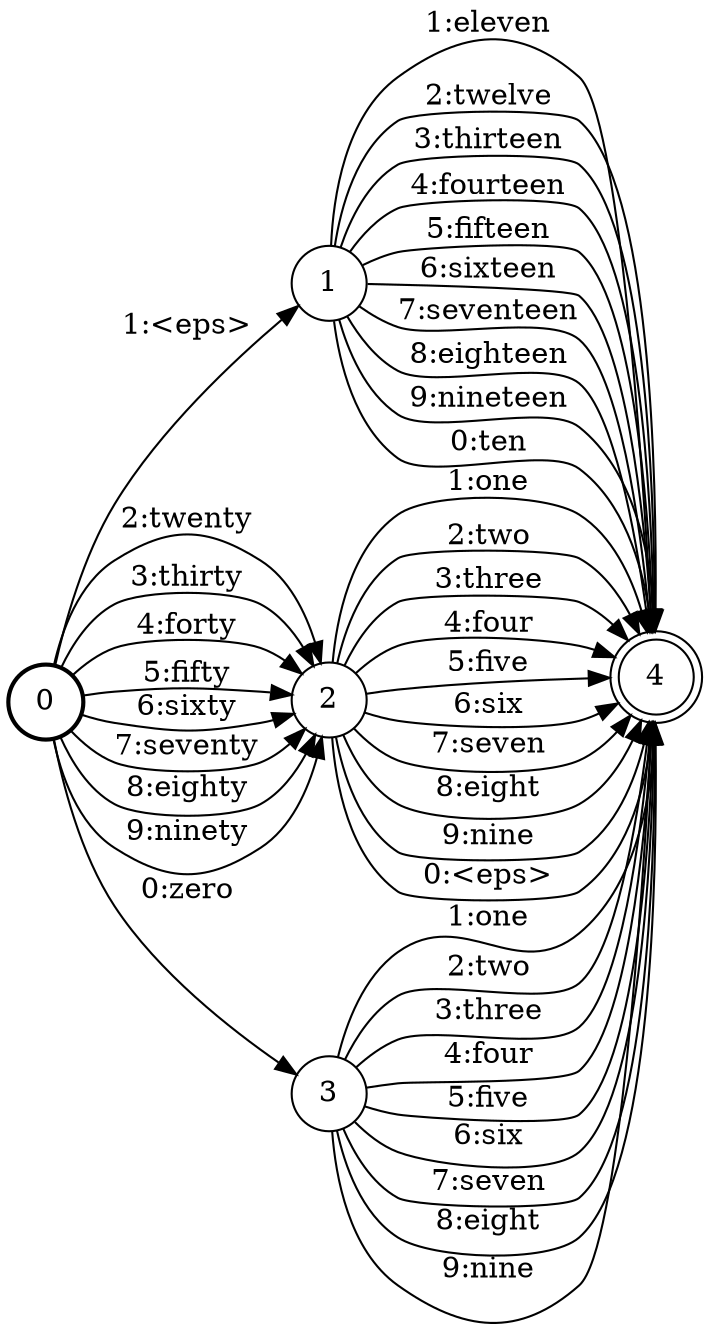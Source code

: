 digraph FST {
rankdir = LR;
size = "8.5,20";
label = "";
center = 1;
orientation = Portrait;
ranksep = "0.4";
nodesep = "0.01";
0 [label = "0", shape = circle, style = bold, fontsize = 14]
	0 -> 1 [label = "1:<eps>", fontsize = 14];
	0 -> 2 [label = "2:twenty", fontsize = 14];
	0 -> 2 [label = "3:thirty", fontsize = 14];
	0 -> 2 [label = "4:forty", fontsize = 14];
	0 -> 2 [label = "5:fifty", fontsize = 14];
	0 -> 2 [label = "6:sixty", fontsize = 14];
	0 -> 2 [label = "7:seventy", fontsize = 14];
	0 -> 2 [label = "8:eighty", fontsize = 14];
	0 -> 2 [label = "9:ninety", fontsize = 14];
	0 -> 3 [label = "0:zero", fontsize = 14];
1 [label = "1", shape = circle, style = solid, fontsize = 14]
	1 -> 4 [label = "1:eleven", fontsize = 14];
	1 -> 4 [label = "2:twelve", fontsize = 14];
	1 -> 4 [label = "3:thirteen", fontsize = 14];
	1 -> 4 [label = "4:fourteen", fontsize = 14];
	1 -> 4 [label = "5:fifteen", fontsize = 14];
	1 -> 4 [label = "6:sixteen", fontsize = 14];
	1 -> 4 [label = "7:seventeen", fontsize = 14];
	1 -> 4 [label = "8:eighteen", fontsize = 14];
	1 -> 4 [label = "9:nineteen", fontsize = 14];
	1 -> 4 [label = "0:ten", fontsize = 14];
2 [label = "2", shape = circle, style = solid, fontsize = 14]
	2 -> 4 [label = "1:one", fontsize = 14];
	2 -> 4 [label = "2:two", fontsize = 14];
	2 -> 4 [label = "3:three", fontsize = 14];
	2 -> 4 [label = "4:four", fontsize = 14];
	2 -> 4 [label = "5:five", fontsize = 14];
	2 -> 4 [label = "6:six", fontsize = 14];
	2 -> 4 [label = "7:seven", fontsize = 14];
	2 -> 4 [label = "8:eight", fontsize = 14];
	2 -> 4 [label = "9:nine", fontsize = 14];
	2 -> 4 [label = "0:<eps>", fontsize = 14];
3 [label = "3", shape = circle, style = solid, fontsize = 14]
	3 -> 4 [label = "1:one", fontsize = 14];
	3 -> 4 [label = "2:two", fontsize = 14];
	3 -> 4 [label = "3:three", fontsize = 14];
	3 -> 4 [label = "4:four", fontsize = 14];
	3 -> 4 [label = "5:five", fontsize = 14];
	3 -> 4 [label = "6:six", fontsize = 14];
	3 -> 4 [label = "7:seven", fontsize = 14];
	3 -> 4 [label = "8:eight", fontsize = 14];
	3 -> 4 [label = "9:nine", fontsize = 14];
4 [label = "4", shape = doublecircle, style = solid, fontsize = 14]
}
